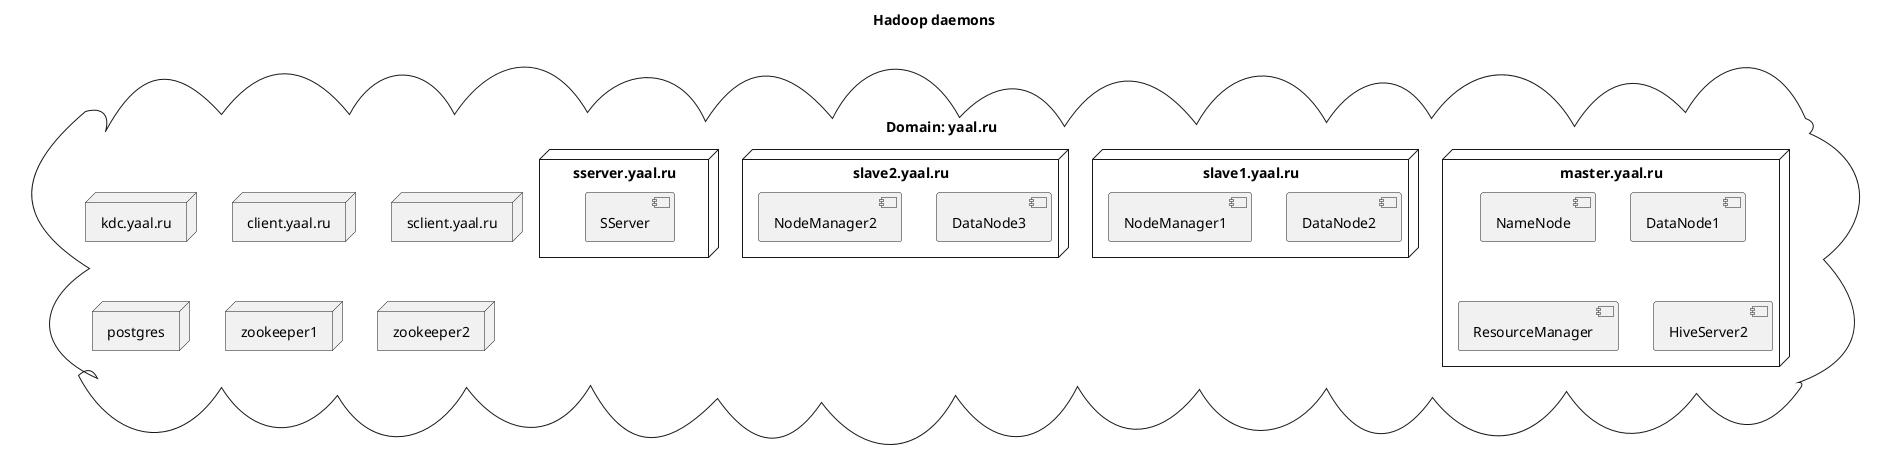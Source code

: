 @startuml
'https://plantuml.com/component-diagram

title "Hadoop daemons"
cloud "Domain: yaal.ru" {
    node "master.yaal.ru" {
        component "NameNode"
        component "DataNode1"
        component "ResourceManager"
        component "HiveServer2"
    }
    node "slave1.yaal.ru" {
        component "DataNode2"
        component "NodeManager1"
    }
    node "slave2.yaal.ru" {
        component "DataNode3"
        component "NodeManager2"
    }
    node "kdc.yaal.ru"
    node "client.yaal.ru"
    node "sclient.yaal.ru"
    node "sserver.yaal.ru" {
        component "SServer"
    }
    node "postgres"
    node "zookeeper1"
    node "zookeeper2"
}

@enduml